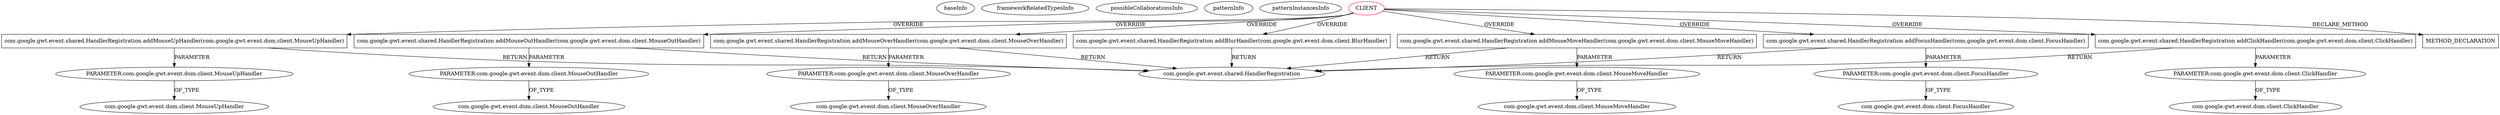 digraph {
baseInfo[graphId=1753,category="pattern",isAnonymous=false,possibleRelation=false]
frameworkRelatedTypesInfo[]
possibleCollaborationsInfo[]
patternInfo[frequency=3.0,patternRootClient=0]
patternInstancesInfo[0="mguiral-GwtSvgLib~/mguiral-GwtSvgLib/GwtSvgLib-master/src/gwt/html5/svg/client/user/ui/SVGSymbolWidget.java~SVGSymbolWidget~3998",1="mguiral-GwtSvgLib~/mguiral-GwtSvgLib/GwtSvgLib-master/src/gwt/html5/svg/client/user/ui/SVGGraphicalWidget.java~SVGGraphicalWidget~3974",2="mguiral-GwtSvgLib~/mguiral-GwtSvgLib/GwtSvgLib-master/src/gwt/html5/svg/client/user/ui/SVGSwitchWidget.java~SVGSwitchWidget~4001"]
86[label="PARAMETER:com.google.gwt.event.dom.client.MouseOutHandler",vertexType="PARAMETER_DECLARATION",isFrameworkType=false]
87[label="com.google.gwt.event.dom.client.MouseOutHandler",vertexType="FRAMEWORK_INTERFACE_TYPE",isFrameworkType=false]
84[label="com.google.gwt.event.shared.HandlerRegistration addMouseOutHandler(com.google.gwt.event.dom.client.MouseOutHandler)",vertexType="OVERRIDING_METHOD_DECLARATION",isFrameworkType=false,shape=box]
0[label="CLIENT",vertexType="ROOT_CLIENT_CLASS_DECLARATION",isFrameworkType=false,color=red]
24[label="com.google.gwt.event.shared.HandlerRegistration addBlurHandler(com.google.gwt.event.dom.client.BlurHandler)",vertexType="OVERRIDING_METHOD_DECLARATION",isFrameworkType=false,shape=box]
64[label="com.google.gwt.event.shared.HandlerRegistration addMouseOverHandler(com.google.gwt.event.dom.client.MouseOverHandler)",vertexType="OVERRIDING_METHOD_DECLARATION",isFrameworkType=false,shape=box]
66[label="PARAMETER:com.google.gwt.event.dom.client.MouseOverHandler",vertexType="PARAMETER_DECLARATION",isFrameworkType=false]
15[label="com.google.gwt.event.shared.HandlerRegistration",vertexType="FRAMEWORK_INTERFACE_TYPE",isFrameworkType=false]
14[label="com.google.gwt.event.shared.HandlerRegistration addFocusHandler(com.google.gwt.event.dom.client.FocusHandler)",vertexType="OVERRIDING_METHOD_DECLARATION",isFrameworkType=false,shape=box]
16[label="PARAMETER:com.google.gwt.event.dom.client.FocusHandler",vertexType="PARAMETER_DECLARATION",isFrameworkType=false]
17[label="com.google.gwt.event.dom.client.FocusHandler",vertexType="FRAMEWORK_INTERFACE_TYPE",isFrameworkType=false]
67[label="com.google.gwt.event.dom.client.MouseOverHandler",vertexType="FRAMEWORK_INTERFACE_TYPE",isFrameworkType=false]
34[label="com.google.gwt.event.shared.HandlerRegistration addClickHandler(com.google.gwt.event.dom.client.ClickHandler)",vertexType="OVERRIDING_METHOD_DECLARATION",isFrameworkType=false,shape=box]
36[label="PARAMETER:com.google.gwt.event.dom.client.ClickHandler",vertexType="PARAMETER_DECLARATION",isFrameworkType=false]
37[label="com.google.gwt.event.dom.client.ClickHandler",vertexType="FRAMEWORK_INTERFACE_TYPE",isFrameworkType=false]
74[label="com.google.gwt.event.shared.HandlerRegistration addMouseMoveHandler(com.google.gwt.event.dom.client.MouseMoveHandler)",vertexType="OVERRIDING_METHOD_DECLARATION",isFrameworkType=false,shape=box]
76[label="PARAMETER:com.google.gwt.event.dom.client.MouseMoveHandler",vertexType="PARAMETER_DECLARATION",isFrameworkType=false]
77[label="com.google.gwt.event.dom.client.MouseMoveHandler",vertexType="FRAMEWORK_INTERFACE_TYPE",isFrameworkType=false]
54[label="com.google.gwt.event.shared.HandlerRegistration addMouseUpHandler(com.google.gwt.event.dom.client.MouseUpHandler)",vertexType="OVERRIDING_METHOD_DECLARATION",isFrameworkType=false,shape=box]
56[label="PARAMETER:com.google.gwt.event.dom.client.MouseUpHandler",vertexType="PARAMETER_DECLARATION",isFrameworkType=false]
57[label="com.google.gwt.event.dom.client.MouseUpHandler",vertexType="FRAMEWORK_INTERFACE_TYPE",isFrameworkType=false]
133[label="METHOD_DECLARATION",vertexType="CLIENT_METHOD_DECLARATION",isFrameworkType=false,shape=box]
86->87[label="OF_TYPE"]
0->84[label="OVERRIDE"]
66->67[label="OF_TYPE"]
14->15[label="RETURN"]
84->86[label="PARAMETER"]
74->15[label="RETURN"]
64->66[label="PARAMETER"]
74->76[label="PARAMETER"]
0->133[label="DECLARE_METHOD"]
56->57[label="OF_TYPE"]
84->15[label="RETURN"]
64->15[label="RETURN"]
16->17[label="OF_TYPE"]
34->36[label="PARAMETER"]
0->24[label="OVERRIDE"]
24->15[label="RETURN"]
0->74[label="OVERRIDE"]
0->14[label="OVERRIDE"]
34->15[label="RETURN"]
76->77[label="OF_TYPE"]
54->15[label="RETURN"]
0->64[label="OVERRIDE"]
14->16[label="PARAMETER"]
0->54[label="OVERRIDE"]
0->34[label="OVERRIDE"]
36->37[label="OF_TYPE"]
54->56[label="PARAMETER"]
}
